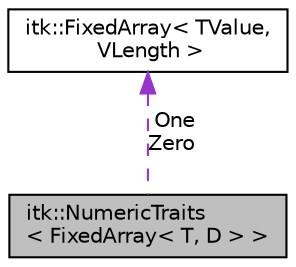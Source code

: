 digraph "itk::NumericTraits&lt; FixedArray&lt; T, D &gt; &gt;"
{
 // LATEX_PDF_SIZE
  edge [fontname="Helvetica",fontsize="10",labelfontname="Helvetica",labelfontsize="10"];
  node [fontname="Helvetica",fontsize="10",shape=record];
  Node1 [label="itk::NumericTraits\l\< FixedArray\< T, D \> \>",height=0.2,width=0.4,color="black", fillcolor="grey75", style="filled", fontcolor="black",tooltip="Define numeric traits for FixedArray."];
  Node2 -> Node1 [dir="back",color="darkorchid3",fontsize="10",style="dashed",label=" One\nZero" ,fontname="Helvetica"];
  Node2 [label="itk::FixedArray\< TValue,\l VLength \>",height=0.2,width=0.4,color="black", fillcolor="white", style="filled",URL="$classitk_1_1FixedArray.html",tooltip="Simulate a standard C array with copy semantics."];
}
